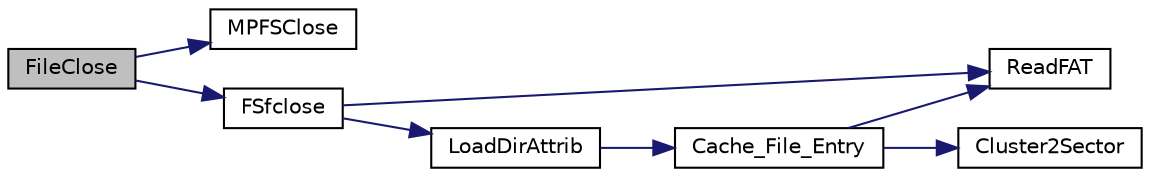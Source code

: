 digraph "FileClose"
{
  edge [fontname="Helvetica",fontsize="10",labelfontname="Helvetica",labelfontsize="10"];
  node [fontname="Helvetica",fontsize="10",shape=record];
  rankdir="LR";
  Node1 [label="FileClose",height=0.2,width=0.4,color="black", fillcolor="grey75", style="filled", fontcolor="black"];
  Node1 -> Node2 [color="midnightblue",fontsize="10",style="solid",fontname="Helvetica"];
  Node2 [label="MPFSClose",height=0.2,width=0.4,color="black", fillcolor="white", style="filled",URL="$_m_p_f_s2_8h.html#abe055917b3a0eb9474b47230c90a298c"];
  Node1 -> Node3 [color="midnightblue",fontsize="10",style="solid",fontname="Helvetica"];
  Node3 [label="FSfclose",height=0.2,width=0.4,color="black", fillcolor="white", style="filled",URL="$_f_s_i_o_8h.html#a7af3ca3a0534ded81fcc5d0744a2428e"];
  Node3 -> Node4 [color="midnightblue",fontsize="10",style="solid",fontname="Helvetica"];
  Node4 [label="ReadFAT",height=0.2,width=0.4,color="black", fillcolor="white", style="filled",URL="$_f_s_i_o_8c.html#a4d7dfa3bb2dff15bed1982fa8e4595e0"];
  Node3 -> Node5 [color="midnightblue",fontsize="10",style="solid",fontname="Helvetica"];
  Node5 [label="LoadDirAttrib",height=0.2,width=0.4,color="black", fillcolor="white", style="filled",URL="$_f_s_i_o_8c.html#a85280edaf801e1a3f13e62344c2d6ce4"];
  Node5 -> Node6 [color="midnightblue",fontsize="10",style="solid",fontname="Helvetica"];
  Node6 [label="Cache_File_Entry",height=0.2,width=0.4,color="black", fillcolor="white", style="filled",URL="$_f_s_i_o_8c.html#a2c0446aec539db935e45da19e55fa3f1"];
  Node6 -> Node4 [color="midnightblue",fontsize="10",style="solid",fontname="Helvetica"];
  Node6 -> Node7 [color="midnightblue",fontsize="10",style="solid",fontname="Helvetica"];
  Node7 [label="Cluster2Sector",height=0.2,width=0.4,color="black", fillcolor="white", style="filled",URL="$_f_s_i_o_8c.html#a770482c21b6c1913ef159307ddb56b7e"];
}
